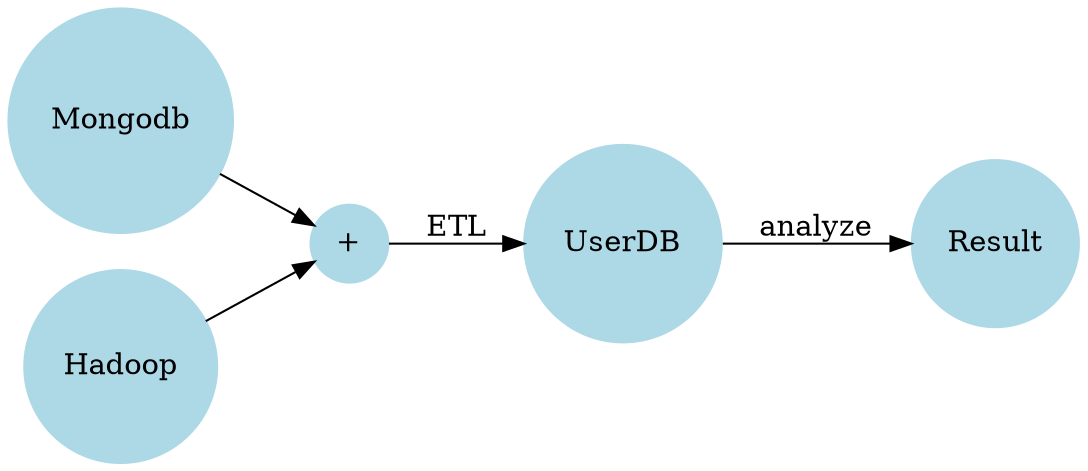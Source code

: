 digraph adesk_arch {
    rankdir=LR;
    size = "16,8";
    // node [shape=Mdiamond]; client;
    // node [shape=ellipse,style=filled,color=lightblue]; app; rest; fileServer;
    // node [shape=ellipse,style=filled,color=red]; CDN; cache;
    // node [shape=box3d,style=none,color=black]; db;
    // node [shape=box];

    // node [shape=box,style=filled,color=lightblue]; Album;
    node [shape=circle,style=filled,color=lightblue];

    Mongodb -> "+";
    Hadoop  -> "+";

    "+"    -> UserDB[label="ETL"];
    UserDB -> Result[label="analyze"];

}
